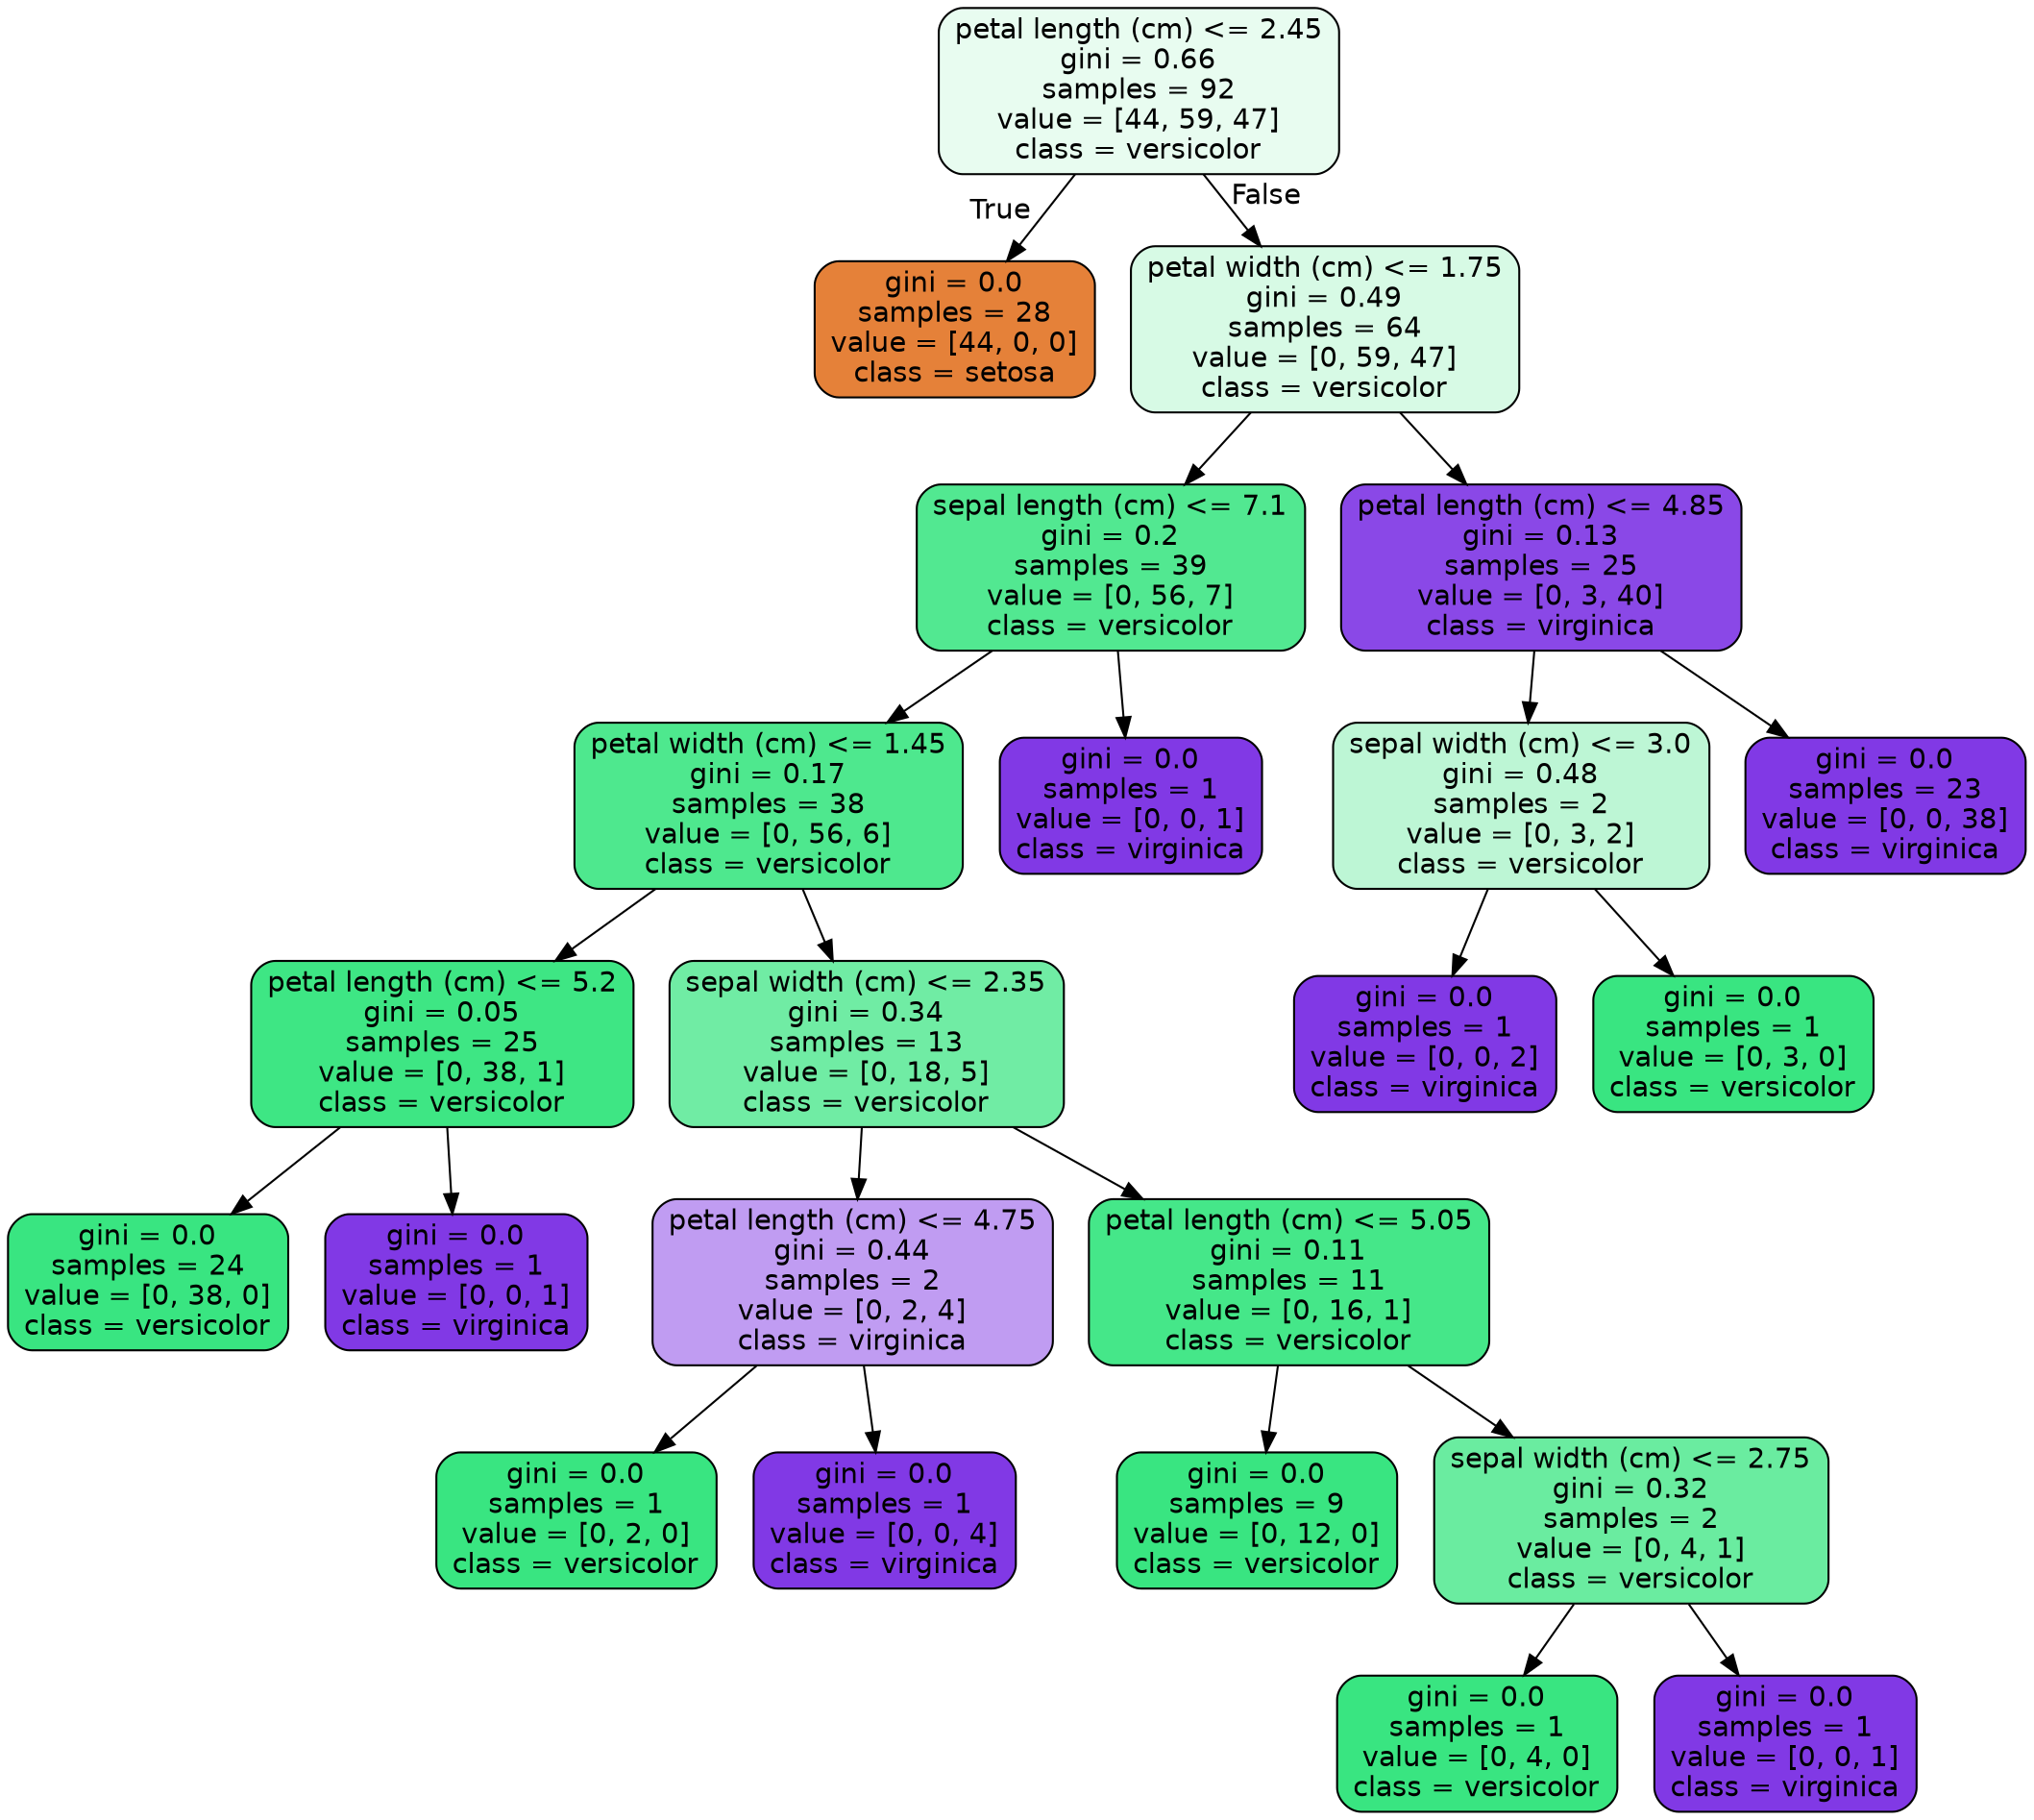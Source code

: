 digraph Tree {
node [shape=box, style="filled, rounded", color="black", fontname=helvetica] ;
edge [fontname=helvetica] ;
0 [label="petal length (cm) <= 2.45\ngini = 0.66\nsamples = 92\nvalue = [44, 59, 47]\nclass = versicolor", fillcolor="#e8fcf0"] ;
1 [label="gini = 0.0\nsamples = 28\nvalue = [44, 0, 0]\nclass = setosa", fillcolor="#e58139"] ;
0 -> 1 [labeldistance=2.5, labelangle=45, headlabel="True"] ;
2 [label="petal width (cm) <= 1.75\ngini = 0.49\nsamples = 64\nvalue = [0, 59, 47]\nclass = versicolor", fillcolor="#d7fae5"] ;
0 -> 2 [labeldistance=2.5, labelangle=-45, headlabel="False"] ;
3 [label="sepal length (cm) <= 7.1\ngini = 0.2\nsamples = 39\nvalue = [0, 56, 7]\nclass = versicolor", fillcolor="#52e891"] ;
2 -> 3 ;
4 [label="petal width (cm) <= 1.45\ngini = 0.17\nsamples = 38\nvalue = [0, 56, 6]\nclass = versicolor", fillcolor="#4ee88e"] ;
3 -> 4 ;
5 [label="petal length (cm) <= 5.2\ngini = 0.05\nsamples = 25\nvalue = [0, 38, 1]\nclass = versicolor", fillcolor="#3ee684"] ;
4 -> 5 ;
6 [label="gini = 0.0\nsamples = 24\nvalue = [0, 38, 0]\nclass = versicolor", fillcolor="#39e581"] ;
5 -> 6 ;
7 [label="gini = 0.0\nsamples = 1\nvalue = [0, 0, 1]\nclass = virginica", fillcolor="#8139e5"] ;
5 -> 7 ;
8 [label="sepal width (cm) <= 2.35\ngini = 0.34\nsamples = 13\nvalue = [0, 18, 5]\nclass = versicolor", fillcolor="#70eca4"] ;
4 -> 8 ;
9 [label="petal length (cm) <= 4.75\ngini = 0.44\nsamples = 2\nvalue = [0, 2, 4]\nclass = virginica", fillcolor="#c09cf2"] ;
8 -> 9 ;
10 [label="gini = 0.0\nsamples = 1\nvalue = [0, 2, 0]\nclass = versicolor", fillcolor="#39e581"] ;
9 -> 10 ;
11 [label="gini = 0.0\nsamples = 1\nvalue = [0, 0, 4]\nclass = virginica", fillcolor="#8139e5"] ;
9 -> 11 ;
12 [label="petal length (cm) <= 5.05\ngini = 0.11\nsamples = 11\nvalue = [0, 16, 1]\nclass = versicolor", fillcolor="#45e789"] ;
8 -> 12 ;
13 [label="gini = 0.0\nsamples = 9\nvalue = [0, 12, 0]\nclass = versicolor", fillcolor="#39e581"] ;
12 -> 13 ;
14 [label="sepal width (cm) <= 2.75\ngini = 0.32\nsamples = 2\nvalue = [0, 4, 1]\nclass = versicolor", fillcolor="#6aeca0"] ;
12 -> 14 ;
15 [label="gini = 0.0\nsamples = 1\nvalue = [0, 4, 0]\nclass = versicolor", fillcolor="#39e581"] ;
14 -> 15 ;
16 [label="gini = 0.0\nsamples = 1\nvalue = [0, 0, 1]\nclass = virginica", fillcolor="#8139e5"] ;
14 -> 16 ;
17 [label="gini = 0.0\nsamples = 1\nvalue = [0, 0, 1]\nclass = virginica", fillcolor="#8139e5"] ;
3 -> 17 ;
18 [label="petal length (cm) <= 4.85\ngini = 0.13\nsamples = 25\nvalue = [0, 3, 40]\nclass = virginica", fillcolor="#8a48e7"] ;
2 -> 18 ;
19 [label="sepal width (cm) <= 3.0\ngini = 0.48\nsamples = 2\nvalue = [0, 3, 2]\nclass = versicolor", fillcolor="#bdf6d5"] ;
18 -> 19 ;
20 [label="gini = 0.0\nsamples = 1\nvalue = [0, 0, 2]\nclass = virginica", fillcolor="#8139e5"] ;
19 -> 20 ;
21 [label="gini = 0.0\nsamples = 1\nvalue = [0, 3, 0]\nclass = versicolor", fillcolor="#39e581"] ;
19 -> 21 ;
22 [label="gini = 0.0\nsamples = 23\nvalue = [0, 0, 38]\nclass = virginica", fillcolor="#8139e5"] ;
18 -> 22 ;
}